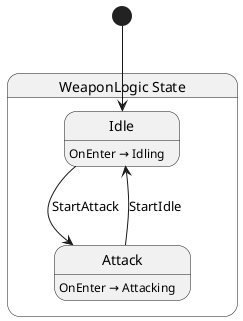 @startuml WeaponLogic
state "WeaponLogic State" as EternalJourney_Weapon_WeaponLogic_State {
  state "Idle" as EternalJourney_Weapon_WeaponLogic_State_Idle
  state "Attack" as EternalJourney_Weapon_WeaponLogic_State_Attack
}

EternalJourney_Weapon_WeaponLogic_State_Attack --> EternalJourney_Weapon_WeaponLogic_State_Idle : StartIdle
EternalJourney_Weapon_WeaponLogic_State_Idle --> EternalJourney_Weapon_WeaponLogic_State_Attack : StartAttack

EternalJourney_Weapon_WeaponLogic_State_Attack : OnEnter → Attacking
EternalJourney_Weapon_WeaponLogic_State_Idle : OnEnter → Idling

[*] --> EternalJourney_Weapon_WeaponLogic_State_Idle
@enduml